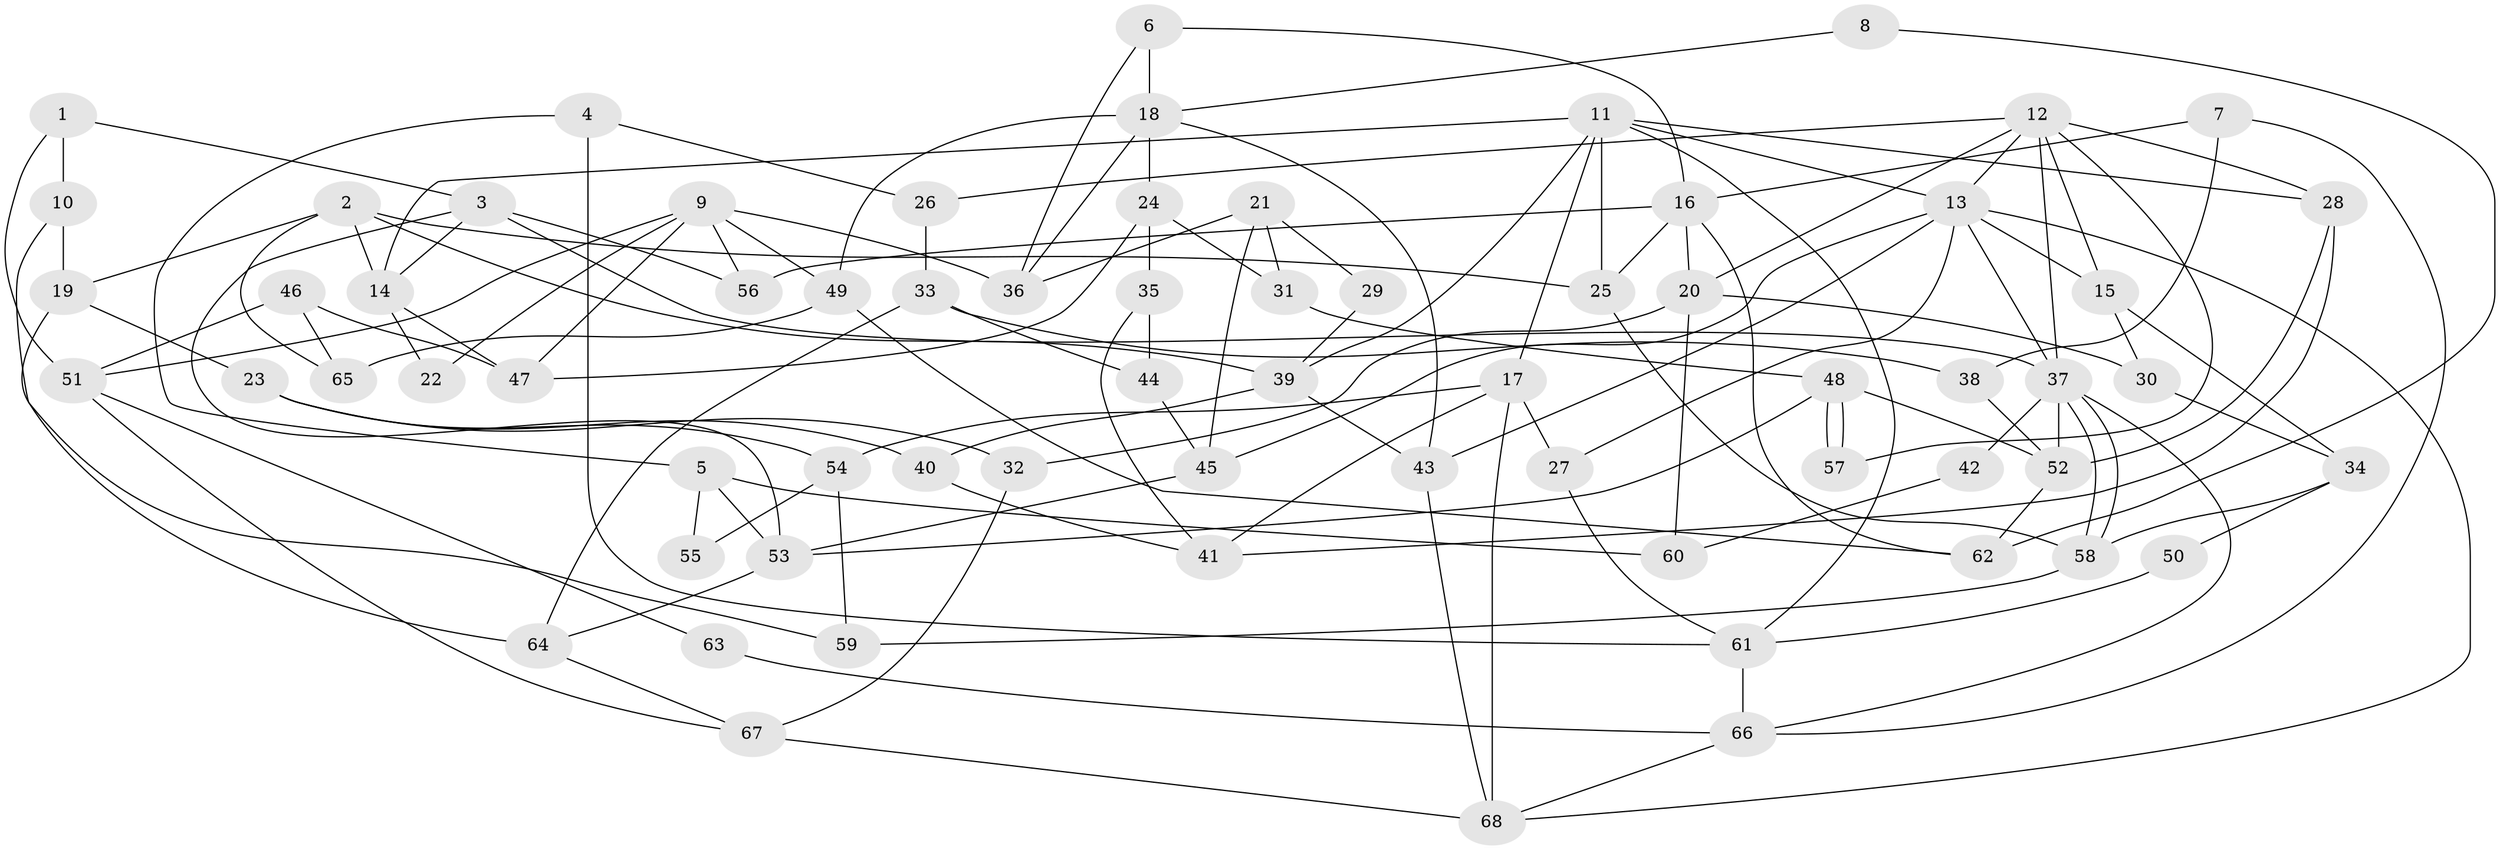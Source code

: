 // coarse degree distribution, {3: 0.17073170731707318, 7: 0.12195121951219512, 6: 0.21951219512195122, 5: 0.21951219512195122, 4: 0.12195121951219512, 8: 0.04878048780487805, 9: 0.024390243902439025, 2: 0.07317073170731707}
// Generated by graph-tools (version 1.1) at 2025/23/03/03/25 07:23:56]
// undirected, 68 vertices, 136 edges
graph export_dot {
graph [start="1"]
  node [color=gray90,style=filled];
  1;
  2;
  3;
  4;
  5;
  6;
  7;
  8;
  9;
  10;
  11;
  12;
  13;
  14;
  15;
  16;
  17;
  18;
  19;
  20;
  21;
  22;
  23;
  24;
  25;
  26;
  27;
  28;
  29;
  30;
  31;
  32;
  33;
  34;
  35;
  36;
  37;
  38;
  39;
  40;
  41;
  42;
  43;
  44;
  45;
  46;
  47;
  48;
  49;
  50;
  51;
  52;
  53;
  54;
  55;
  56;
  57;
  58;
  59;
  60;
  61;
  62;
  63;
  64;
  65;
  66;
  67;
  68;
  1 -- 3;
  1 -- 51;
  1 -- 10;
  2 -- 25;
  2 -- 39;
  2 -- 14;
  2 -- 19;
  2 -- 65;
  3 -- 37;
  3 -- 14;
  3 -- 53;
  3 -- 56;
  4 -- 61;
  4 -- 26;
  4 -- 5;
  5 -- 53;
  5 -- 55;
  5 -- 60;
  6 -- 36;
  6 -- 18;
  6 -- 16;
  7 -- 16;
  7 -- 66;
  7 -- 38;
  8 -- 18;
  8 -- 62;
  9 -- 56;
  9 -- 47;
  9 -- 22;
  9 -- 36;
  9 -- 49;
  9 -- 51;
  10 -- 19;
  10 -- 59;
  11 -- 13;
  11 -- 28;
  11 -- 14;
  11 -- 17;
  11 -- 25;
  11 -- 39;
  11 -- 61;
  12 -- 37;
  12 -- 15;
  12 -- 13;
  12 -- 20;
  12 -- 26;
  12 -- 28;
  12 -- 57;
  13 -- 68;
  13 -- 15;
  13 -- 27;
  13 -- 37;
  13 -- 43;
  13 -- 45;
  14 -- 22;
  14 -- 47;
  15 -- 34;
  15 -- 30;
  16 -- 20;
  16 -- 25;
  16 -- 56;
  16 -- 62;
  17 -- 68;
  17 -- 27;
  17 -- 41;
  17 -- 54;
  18 -- 24;
  18 -- 49;
  18 -- 36;
  18 -- 43;
  19 -- 23;
  19 -- 64;
  20 -- 32;
  20 -- 30;
  20 -- 60;
  21 -- 45;
  21 -- 36;
  21 -- 29;
  21 -- 31;
  23 -- 40;
  23 -- 54;
  23 -- 32;
  24 -- 31;
  24 -- 47;
  24 -- 35;
  25 -- 58;
  26 -- 33;
  27 -- 61;
  28 -- 52;
  28 -- 41;
  29 -- 39;
  30 -- 34;
  31 -- 48;
  32 -- 67;
  33 -- 64;
  33 -- 44;
  33 -- 38;
  34 -- 58;
  34 -- 50;
  35 -- 41;
  35 -- 44;
  37 -- 58;
  37 -- 58;
  37 -- 42;
  37 -- 52;
  37 -- 66;
  38 -- 52;
  39 -- 43;
  39 -- 40;
  40 -- 41;
  42 -- 60;
  43 -- 68;
  44 -- 45;
  45 -- 53;
  46 -- 51;
  46 -- 65;
  46 -- 47;
  48 -- 52;
  48 -- 57;
  48 -- 57;
  48 -- 53;
  49 -- 62;
  49 -- 65;
  50 -- 61;
  51 -- 67;
  51 -- 63;
  52 -- 62;
  53 -- 64;
  54 -- 59;
  54 -- 55;
  58 -- 59;
  61 -- 66;
  63 -- 66;
  64 -- 67;
  66 -- 68;
  67 -- 68;
}
